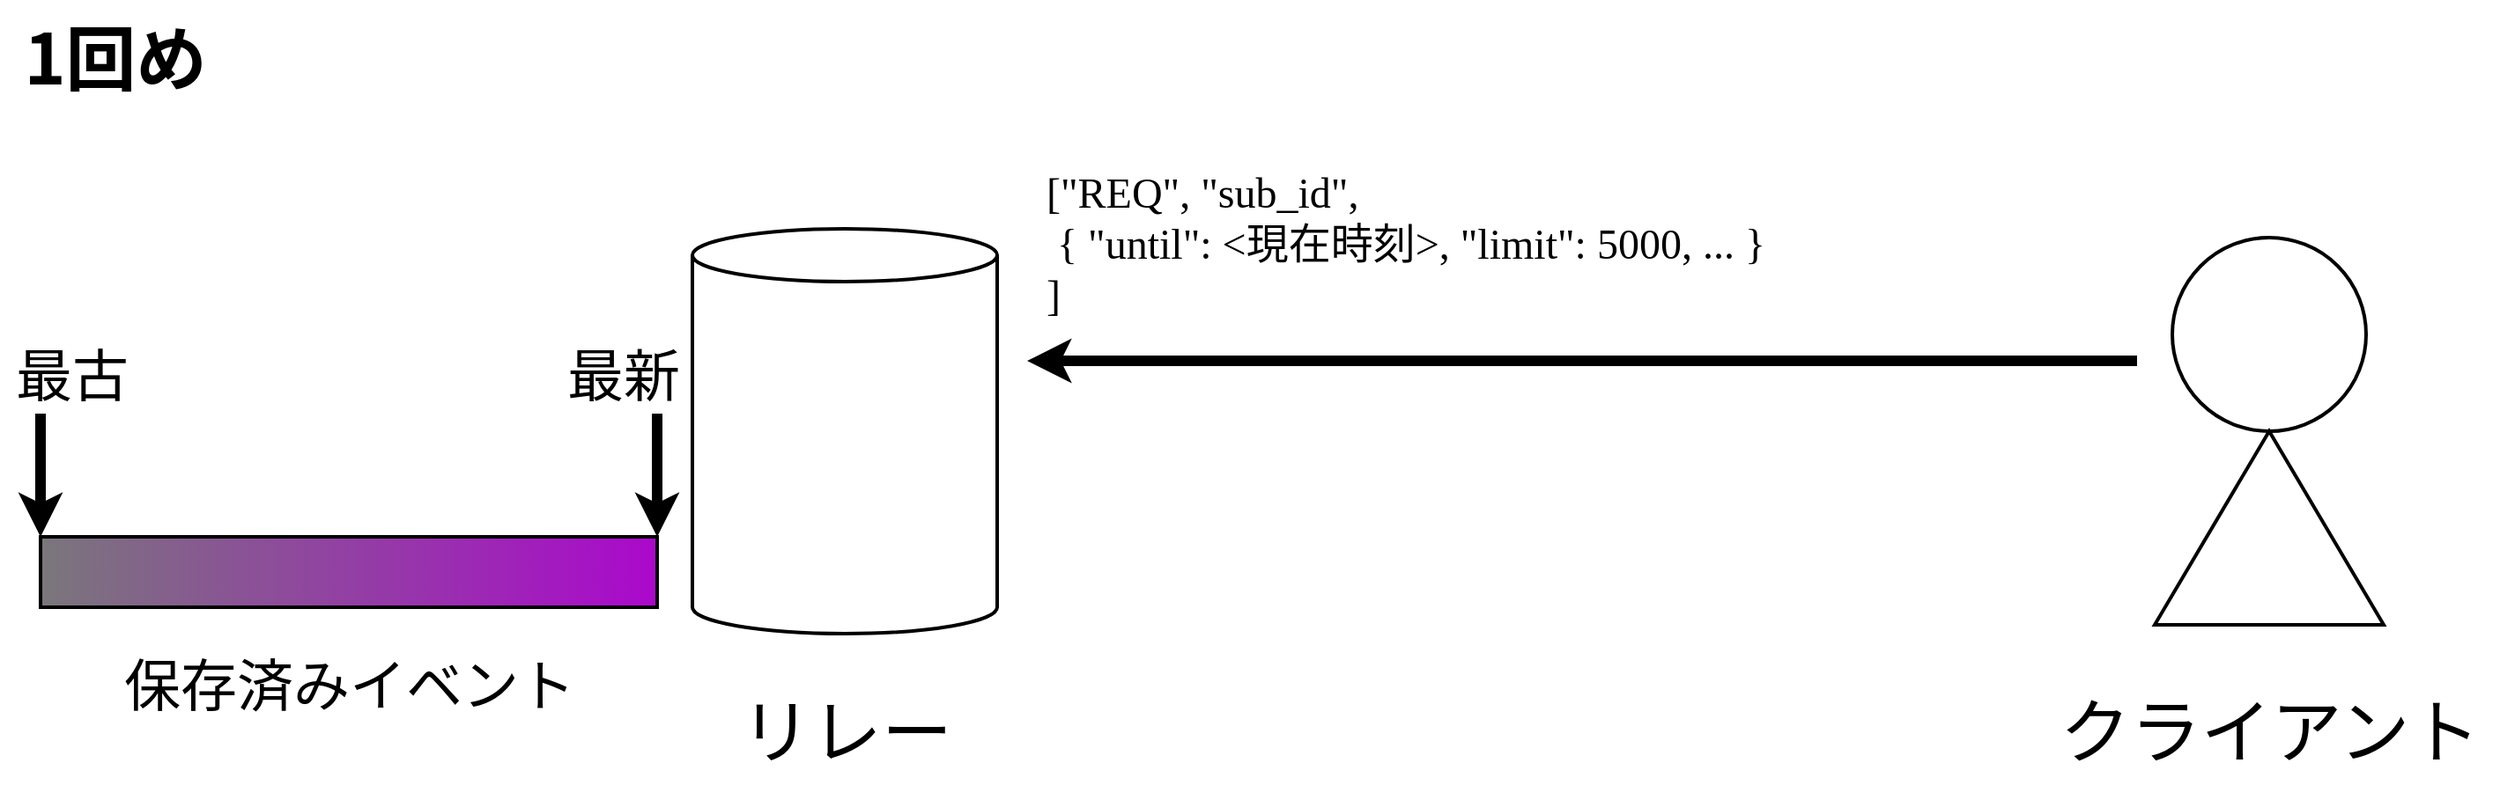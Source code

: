 <mxfile>
    <diagram id="YQlereqFKNG88Uhl_2Cm" name="ページ1">
        <mxGraphModel dx="1561" dy="1723" grid="1" gridSize="10" guides="1" tooltips="1" connect="1" arrows="1" fold="1" page="1" pageScale="1" pageWidth="1600" pageHeight="900" math="0" shadow="0">
            <root>
                <mxCell id="0"/>
                <mxCell id="1" parent="0"/>
                <mxCell id="6" value="" style="shape=cylinder3;whiteSpace=wrap;html=1;boundedLbl=1;backgroundOutline=1;size=15;strokeWidth=2;fontSize=40;fillColor=none;" parent="1" vertex="1">
                    <mxGeometry x="481" y="341" width="173" height="230" as="geometry"/>
                </mxCell>
                <mxCell id="7" value="" style="rounded=0;whiteSpace=wrap;html=1;strokeWidth=2;fontSize=40;fillColor=#AB08CC;gradientColor=#7A777B;gradientDirection=west;" parent="1" vertex="1">
                    <mxGeometry x="111" y="516" width="350" height="40" as="geometry"/>
                </mxCell>
                <mxCell id="9" value="" style="endArrow=classic;html=1;fontSize=40;strokeWidth=6;" parent="1" edge="1">
                    <mxGeometry width="50" height="50" relative="1" as="geometry">
                        <mxPoint x="1301" y="416" as="sourcePoint"/>
                        <mxPoint x="671" y="416" as="targetPoint"/>
                    </mxGeometry>
                </mxCell>
                <mxCell id="11" value="クライアント" style="text;html=1;align=center;verticalAlign=middle;resizable=0;points=[];autosize=1;strokeColor=none;fillColor=none;fontSize=40;strokeWidth=2;" parent="1" vertex="1">
                    <mxGeometry x="1246" y="596" width="260" height="60" as="geometry"/>
                </mxCell>
                <mxCell id="12" value="リレー" style="text;html=1;align=center;verticalAlign=middle;resizable=0;points=[];autosize=1;strokeColor=none;fillColor=none;fontSize=40;strokeWidth=2;" parent="1" vertex="1">
                    <mxGeometry x="497.5" y="596" width="140" height="60" as="geometry"/>
                </mxCell>
                <mxCell id="13" value="" style="endArrow=classic;html=1;strokeWidth=6;fontSize=40;entryX=0;entryY=0;entryDx=0;entryDy=0;" parent="1" target="7" edge="1">
                    <mxGeometry width="50" height="50" relative="1" as="geometry">
                        <mxPoint x="111" y="446" as="sourcePoint"/>
                        <mxPoint x="108" y="476" as="targetPoint"/>
                    </mxGeometry>
                </mxCell>
                <mxCell id="14" value="保存済みイベント" style="text;html=1;align=center;verticalAlign=middle;resizable=0;points=[];autosize=1;strokeColor=none;fillColor=none;fontSize=32;strokeWidth=2;" parent="1" vertex="1">
                    <mxGeometry x="146" y="576" width="280" height="50" as="geometry"/>
                </mxCell>
                <mxCell id="15" value="" style="endArrow=classic;html=1;strokeWidth=6;fontSize=40;entryX=1;entryY=0;entryDx=0;entryDy=0;" parent="1" target="7" edge="1">
                    <mxGeometry width="50" height="50" relative="1" as="geometry">
                        <mxPoint x="461" y="446" as="sourcePoint"/>
                        <mxPoint x="438" y="496" as="targetPoint"/>
                    </mxGeometry>
                </mxCell>
                <mxCell id="16" value="最古" style="text;html=1;align=left;verticalAlign=middle;resizable=0;points=[];autosize=1;strokeColor=none;fillColor=none;fontSize=32;" parent="1" vertex="1">
                    <mxGeometry x="95" y="400" width="90" height="50" as="geometry"/>
                </mxCell>
                <mxCell id="18" value="最新" style="text;html=1;align=right;verticalAlign=middle;resizable=0;points=[];autosize=1;strokeColor=none;fillColor=none;fontSize=32;" parent="1" vertex="1">
                    <mxGeometry x="385" y="400" width="90" height="50" as="geometry"/>
                </mxCell>
                <mxCell id="20" value="" style="group" parent="1" vertex="1" connectable="0">
                    <mxGeometry x="1311" y="346" width="130" height="220" as="geometry"/>
                </mxCell>
                <mxCell id="3" value="" style="ellipse;whiteSpace=wrap;html=1;aspect=fixed;fontSize=40;fillColor=none;strokeWidth=2;" parent="20" vertex="1">
                    <mxGeometry x="10" width="110" height="110" as="geometry"/>
                </mxCell>
                <mxCell id="4" value="" style="triangle;whiteSpace=wrap;html=1;fontSize=40;rotation=-90;fillColor=none;strokeWidth=2;" parent="20" vertex="1">
                    <mxGeometry x="10" y="100" width="110" height="130" as="geometry"/>
                </mxCell>
                <mxCell id="21" value="1回め" style="text;html=1;align=center;verticalAlign=middle;resizable=0;points=[];autosize=1;strokeColor=none;fillColor=none;fontFamily=Noto Sans CJK JP;fontSize=40;fontStyle=1" parent="1" vertex="1">
                    <mxGeometry x="88" y="211" width="130" height="60" as="geometry"/>
                </mxCell>
                <mxCell id="23" value="[&quot;REQ&quot;, &quot;sub_id&quot;, &lt;br style=&quot;font-size: 24px;&quot;&gt;&amp;nbsp;{ &quot;until&quot;: &amp;lt;現在時刻&amp;gt;, &quot;limit&quot;: 5000, ... }&lt;br style=&quot;font-size: 24px;&quot;&gt;]" style="text;html=1;align=left;verticalAlign=middle;resizable=0;points=[];autosize=1;strokeColor=none;fillColor=none;fontSize=24;strokeWidth=2;fontFamily=JetBrains Mono;" vertex="1" parent="1">
                    <mxGeometry x="680" y="300" width="640" height="100" as="geometry"/>
                </mxCell>
            </root>
        </mxGraphModel>
    </diagram>
</mxfile>

